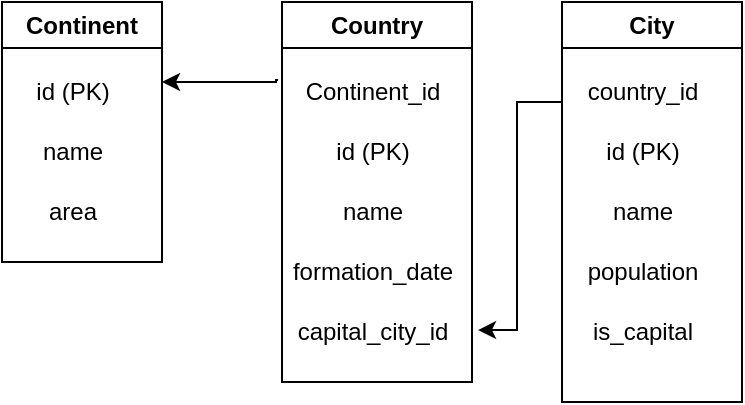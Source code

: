 <mxfile version="26.2.4">
  <diagram name="Страница — 1" id="Awc8S-lVNmRYdK94gYsf">
    <mxGraphModel dx="1140" dy="758" grid="1" gridSize="10" guides="1" tooltips="1" connect="1" arrows="1" fold="1" page="1" pageScale="1" pageWidth="827" pageHeight="1169" math="0" shadow="0">
      <root>
        <mxCell id="0" />
        <mxCell id="1" parent="0" />
        <mxCell id="Cf0fojnWxfg_xa_xHYXv-6" value="Continent" style="swimlane;whiteSpace=wrap;html=1;" vertex="1" parent="1">
          <mxGeometry x="60" y="40" width="80" height="130" as="geometry" />
        </mxCell>
        <mxCell id="Cf0fojnWxfg_xa_xHYXv-9" value="id (PK)" style="text;html=1;align=center;verticalAlign=middle;resizable=0;points=[];autosize=1;strokeColor=none;fillColor=none;" vertex="1" parent="Cf0fojnWxfg_xa_xHYXv-6">
          <mxGeometry x="5" y="30" width="60" height="30" as="geometry" />
        </mxCell>
        <mxCell id="Cf0fojnWxfg_xa_xHYXv-10" value="name" style="text;html=1;align=center;verticalAlign=middle;resizable=0;points=[];autosize=1;strokeColor=none;fillColor=none;" vertex="1" parent="Cf0fojnWxfg_xa_xHYXv-6">
          <mxGeometry x="10" y="60" width="50" height="30" as="geometry" />
        </mxCell>
        <mxCell id="Cf0fojnWxfg_xa_xHYXv-12" value="area" style="text;html=1;align=center;verticalAlign=middle;resizable=0;points=[];autosize=1;strokeColor=none;fillColor=none;" vertex="1" parent="Cf0fojnWxfg_xa_xHYXv-6">
          <mxGeometry x="10" y="90" width="50" height="30" as="geometry" />
        </mxCell>
        <mxCell id="Cf0fojnWxfg_xa_xHYXv-18" style="edgeStyle=orthogonalEdgeStyle;rounded=0;orthogonalLoop=1;jettySize=auto;html=1;exitX=-0.022;exitY=0.3;exitDx=0;exitDy=0;exitPerimeter=0;" edge="1" parent="1" source="Cf0fojnWxfg_xa_xHYXv-13">
          <mxGeometry relative="1" as="geometry">
            <mxPoint x="140" y="80" as="targetPoint" />
            <Array as="points">
              <mxPoint x="197" y="79" />
              <mxPoint x="197" y="80" />
            </Array>
          </mxGeometry>
        </mxCell>
        <mxCell id="Cf0fojnWxfg_xa_xHYXv-7" value="Country" style="swimlane;whiteSpace=wrap;html=1;" vertex="1" parent="1">
          <mxGeometry x="200" y="40" width="95" height="190" as="geometry" />
        </mxCell>
        <mxCell id="Cf0fojnWxfg_xa_xHYXv-13" value="Continent_id" style="text;html=1;align=center;verticalAlign=middle;resizable=0;points=[];autosize=1;strokeColor=none;fillColor=none;" vertex="1" parent="Cf0fojnWxfg_xa_xHYXv-7">
          <mxGeometry y="30" width="90" height="30" as="geometry" />
        </mxCell>
        <mxCell id="Cf0fojnWxfg_xa_xHYXv-14" value="id (PK)" style="text;html=1;align=center;verticalAlign=middle;resizable=0;points=[];autosize=1;strokeColor=none;fillColor=none;" vertex="1" parent="Cf0fojnWxfg_xa_xHYXv-7">
          <mxGeometry x="15" y="60" width="60" height="30" as="geometry" />
        </mxCell>
        <mxCell id="Cf0fojnWxfg_xa_xHYXv-15" value="name" style="text;html=1;align=center;verticalAlign=middle;resizable=0;points=[];autosize=1;strokeColor=none;fillColor=none;" vertex="1" parent="Cf0fojnWxfg_xa_xHYXv-7">
          <mxGeometry x="20" y="90" width="50" height="30" as="geometry" />
        </mxCell>
        <mxCell id="Cf0fojnWxfg_xa_xHYXv-16" value="formation_date" style="text;html=1;align=center;verticalAlign=middle;resizable=0;points=[];autosize=1;strokeColor=none;fillColor=none;" vertex="1" parent="Cf0fojnWxfg_xa_xHYXv-7">
          <mxGeometry x="-5" y="120" width="100" height="30" as="geometry" />
        </mxCell>
        <mxCell id="Cf0fojnWxfg_xa_xHYXv-17" value="capital_city_id" style="text;html=1;align=center;verticalAlign=middle;resizable=0;points=[];autosize=1;strokeColor=none;fillColor=none;" vertex="1" parent="Cf0fojnWxfg_xa_xHYXv-7">
          <mxGeometry x="-5" y="150" width="100" height="30" as="geometry" />
        </mxCell>
        <mxCell id="Cf0fojnWxfg_xa_xHYXv-8" value="City" style="swimlane;whiteSpace=wrap;html=1;" vertex="1" parent="1">
          <mxGeometry x="340" y="40" width="90" height="200" as="geometry" />
        </mxCell>
        <mxCell id="Cf0fojnWxfg_xa_xHYXv-20" value="country_id" style="text;html=1;align=center;verticalAlign=middle;resizable=0;points=[];autosize=1;strokeColor=none;fillColor=none;" vertex="1" parent="Cf0fojnWxfg_xa_xHYXv-8">
          <mxGeometry y="30" width="80" height="30" as="geometry" />
        </mxCell>
        <mxCell id="Cf0fojnWxfg_xa_xHYXv-21" value="id (PK)" style="text;html=1;align=center;verticalAlign=middle;resizable=0;points=[];autosize=1;strokeColor=none;fillColor=none;" vertex="1" parent="Cf0fojnWxfg_xa_xHYXv-8">
          <mxGeometry x="10" y="60" width="60" height="30" as="geometry" />
        </mxCell>
        <mxCell id="Cf0fojnWxfg_xa_xHYXv-22" value="name" style="text;html=1;align=center;verticalAlign=middle;resizable=0;points=[];autosize=1;strokeColor=none;fillColor=none;" vertex="1" parent="Cf0fojnWxfg_xa_xHYXv-8">
          <mxGeometry x="15" y="90" width="50" height="30" as="geometry" />
        </mxCell>
        <mxCell id="Cf0fojnWxfg_xa_xHYXv-23" value="population" style="text;html=1;align=center;verticalAlign=middle;resizable=0;points=[];autosize=1;strokeColor=none;fillColor=none;" vertex="1" parent="Cf0fojnWxfg_xa_xHYXv-8">
          <mxGeometry y="120" width="80" height="30" as="geometry" />
        </mxCell>
        <mxCell id="Cf0fojnWxfg_xa_xHYXv-24" value="is_capital" style="text;html=1;align=center;verticalAlign=middle;resizable=0;points=[];autosize=1;strokeColor=none;fillColor=none;" vertex="1" parent="Cf0fojnWxfg_xa_xHYXv-8">
          <mxGeometry x="5" y="150" width="70" height="30" as="geometry" />
        </mxCell>
        <mxCell id="Cf0fojnWxfg_xa_xHYXv-19" style="edgeStyle=orthogonalEdgeStyle;rounded=0;orthogonalLoop=1;jettySize=auto;html=1;exitX=0;exitY=0.25;exitDx=0;exitDy=0;entryX=1.03;entryY=0.467;entryDx=0;entryDy=0;entryPerimeter=0;" edge="1" parent="1" source="Cf0fojnWxfg_xa_xHYXv-8" target="Cf0fojnWxfg_xa_xHYXv-17">
          <mxGeometry relative="1" as="geometry" />
        </mxCell>
      </root>
    </mxGraphModel>
  </diagram>
</mxfile>
